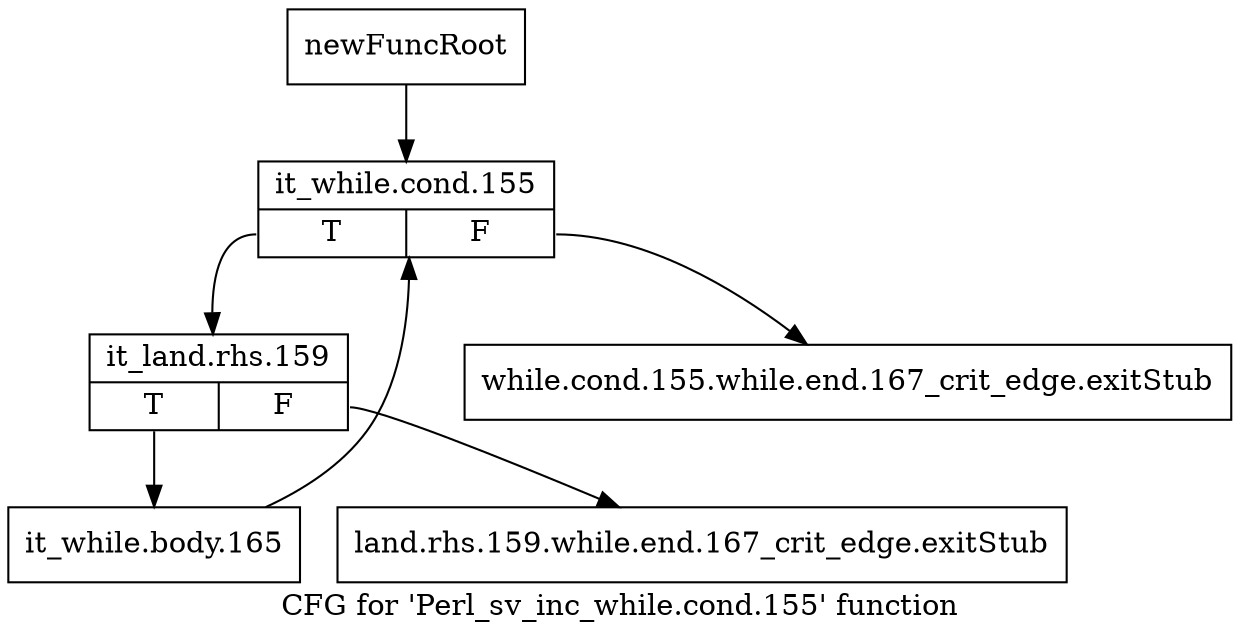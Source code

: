 digraph "CFG for 'Perl_sv_inc_while.cond.155' function" {
	label="CFG for 'Perl_sv_inc_while.cond.155' function";

	Node0x54a88c0 [shape=record,label="{newFuncRoot}"];
	Node0x54a88c0 -> Node0x54a89b0;
	Node0x54a8910 [shape=record,label="{while.cond.155.while.end.167_crit_edge.exitStub}"];
	Node0x54a8960 [shape=record,label="{land.rhs.159.while.end.167_crit_edge.exitStub}"];
	Node0x54a89b0 [shape=record,label="{it_while.cond.155|{<s0>T|<s1>F}}"];
	Node0x54a89b0:s0 -> Node0x54a8a00;
	Node0x54a89b0:s1 -> Node0x54a8910;
	Node0x54a8a00 [shape=record,label="{it_land.rhs.159|{<s0>T|<s1>F}}"];
	Node0x54a8a00:s0 -> Node0x54a8a50;
	Node0x54a8a00:s1 -> Node0x54a8960;
	Node0x54a8a50 [shape=record,label="{it_while.body.165}"];
	Node0x54a8a50 -> Node0x54a89b0;
}
